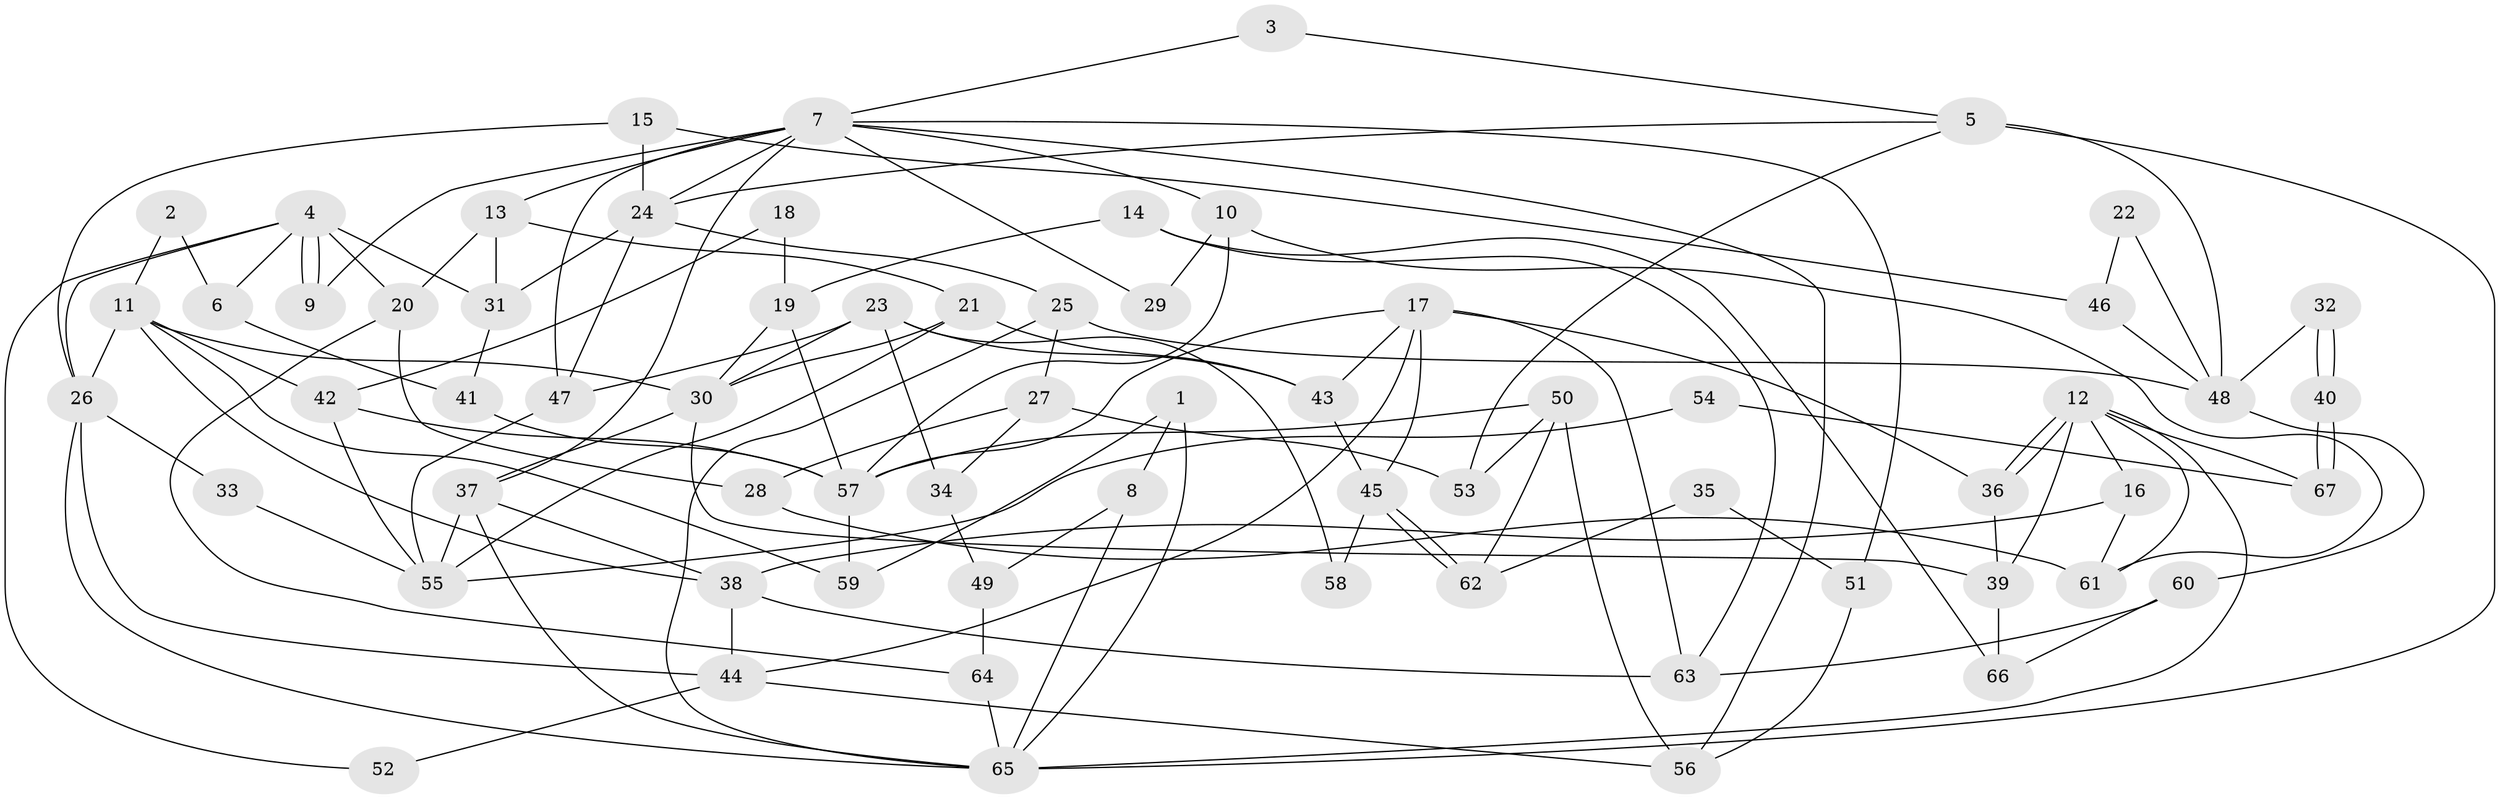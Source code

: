 // coarse degree distribution, {3: 0.25, 2: 0.13636363636363635, 8: 0.1590909090909091, 5: 0.09090909090909091, 10: 0.022727272727272728, 4: 0.1590909090909091, 6: 0.11363636363636363, 1: 0.022727272727272728, 7: 0.022727272727272728, 11: 0.022727272727272728}
// Generated by graph-tools (version 1.1) at 2025/52/02/27/25 19:52:07]
// undirected, 67 vertices, 134 edges
graph export_dot {
graph [start="1"]
  node [color=gray90,style=filled];
  1;
  2;
  3;
  4;
  5;
  6;
  7;
  8;
  9;
  10;
  11;
  12;
  13;
  14;
  15;
  16;
  17;
  18;
  19;
  20;
  21;
  22;
  23;
  24;
  25;
  26;
  27;
  28;
  29;
  30;
  31;
  32;
  33;
  34;
  35;
  36;
  37;
  38;
  39;
  40;
  41;
  42;
  43;
  44;
  45;
  46;
  47;
  48;
  49;
  50;
  51;
  52;
  53;
  54;
  55;
  56;
  57;
  58;
  59;
  60;
  61;
  62;
  63;
  64;
  65;
  66;
  67;
  1 -- 65;
  1 -- 8;
  1 -- 59;
  2 -- 11;
  2 -- 6;
  3 -- 7;
  3 -- 5;
  4 -- 31;
  4 -- 9;
  4 -- 9;
  4 -- 6;
  4 -- 20;
  4 -- 26;
  4 -- 52;
  5 -- 65;
  5 -- 24;
  5 -- 48;
  5 -- 53;
  6 -- 41;
  7 -- 37;
  7 -- 24;
  7 -- 9;
  7 -- 10;
  7 -- 13;
  7 -- 29;
  7 -- 47;
  7 -- 51;
  7 -- 56;
  8 -- 65;
  8 -- 49;
  10 -- 61;
  10 -- 29;
  10 -- 57;
  11 -- 26;
  11 -- 59;
  11 -- 30;
  11 -- 38;
  11 -- 42;
  12 -- 39;
  12 -- 36;
  12 -- 36;
  12 -- 16;
  12 -- 61;
  12 -- 65;
  12 -- 67;
  13 -- 20;
  13 -- 21;
  13 -- 31;
  14 -- 63;
  14 -- 19;
  14 -- 66;
  15 -- 26;
  15 -- 24;
  15 -- 46;
  16 -- 38;
  16 -- 61;
  17 -- 57;
  17 -- 45;
  17 -- 36;
  17 -- 43;
  17 -- 44;
  17 -- 63;
  18 -- 42;
  18 -- 19;
  19 -- 30;
  19 -- 57;
  20 -- 28;
  20 -- 64;
  21 -- 55;
  21 -- 30;
  21 -- 43;
  22 -- 46;
  22 -- 48;
  23 -- 30;
  23 -- 43;
  23 -- 34;
  23 -- 47;
  23 -- 58;
  24 -- 25;
  24 -- 47;
  24 -- 31;
  25 -- 65;
  25 -- 48;
  25 -- 27;
  26 -- 65;
  26 -- 33;
  26 -- 44;
  27 -- 53;
  27 -- 28;
  27 -- 34;
  28 -- 61;
  30 -- 37;
  30 -- 39;
  31 -- 41;
  32 -- 40;
  32 -- 40;
  32 -- 48;
  33 -- 55;
  34 -- 49;
  35 -- 51;
  35 -- 62;
  36 -- 39;
  37 -- 38;
  37 -- 55;
  37 -- 65;
  38 -- 44;
  38 -- 63;
  39 -- 66;
  40 -- 67;
  40 -- 67;
  41 -- 57;
  42 -- 55;
  42 -- 57;
  43 -- 45;
  44 -- 52;
  44 -- 56;
  45 -- 62;
  45 -- 62;
  45 -- 58;
  46 -- 48;
  47 -- 55;
  48 -- 60;
  49 -- 64;
  50 -- 56;
  50 -- 57;
  50 -- 53;
  50 -- 62;
  51 -- 56;
  54 -- 55;
  54 -- 67;
  57 -- 59;
  60 -- 66;
  60 -- 63;
  64 -- 65;
}
